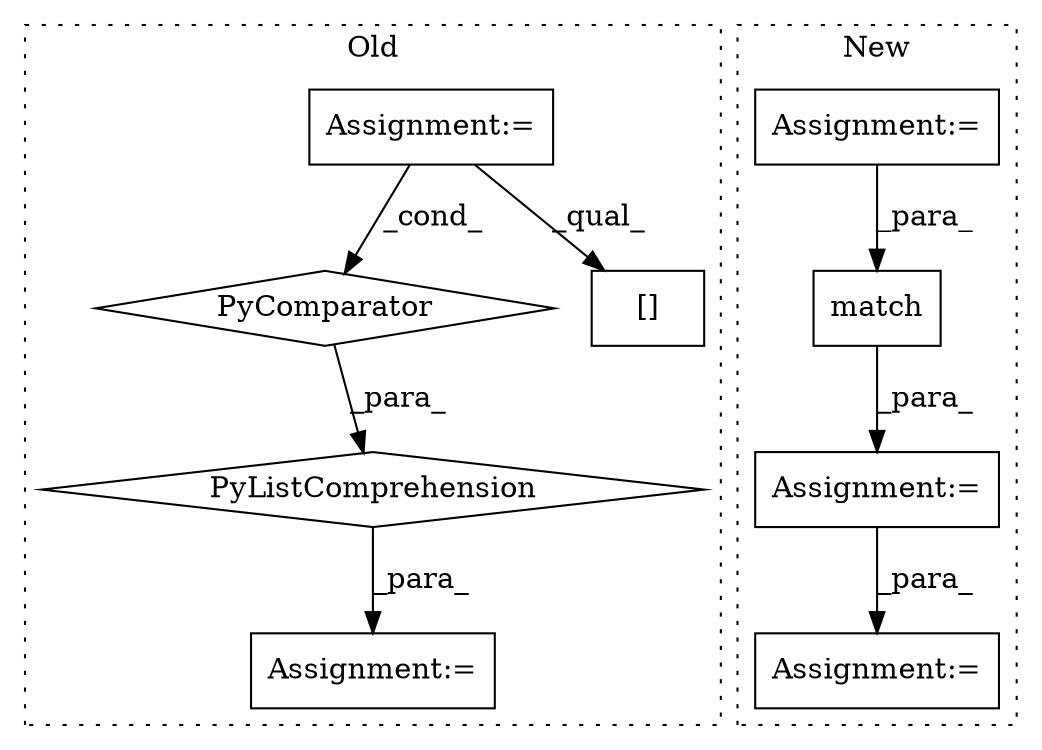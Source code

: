 digraph G {
subgraph cluster0 {
1 [label="PyListComprehension" a="109" s="3420" l="166" shape="diamond"];
3 [label="PyComparator" a="113" s="3493" l="85" shape="diamond"];
4 [label="Assignment:=" a="7" s="3205" l="1" shape="box"];
5 [label="Assignment:=" a="7" s="3406" l="14" shape="box"];
8 [label="[]" a="2" s="3420,3428" l="7,1" shape="box"];
label = "Old";
style="dotted";
}
subgraph cluster1 {
2 [label="match" a="32" s="3541,3562" l="6,1" shape="box"];
6 [label="Assignment:=" a="7" s="3345" l="1" shape="box"];
7 [label="Assignment:=" a="7" s="3588" l="1" shape="box"];
9 [label="Assignment:=" a="7" s="3540" l="1" shape="box"];
label = "New";
style="dotted";
}
1 -> 5 [label="_para_"];
2 -> 9 [label="_para_"];
3 -> 1 [label="_para_"];
4 -> 8 [label="_qual_"];
4 -> 3 [label="_cond_"];
6 -> 2 [label="_para_"];
9 -> 7 [label="_para_"];
}
